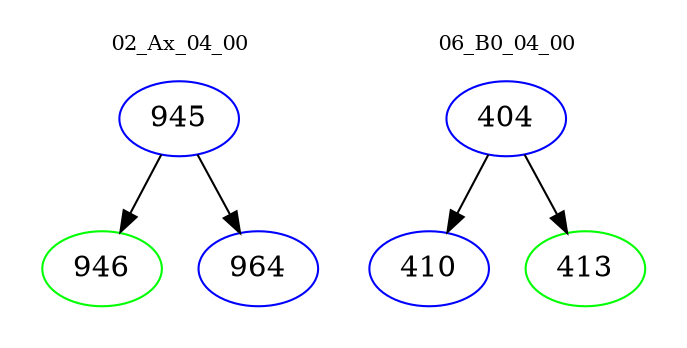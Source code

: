 digraph{
subgraph cluster_0 {
color = white
label = "02_Ax_04_00";
fontsize=10;
T0_945 [label="945", color="blue"]
T0_945 -> T0_946 [color="black"]
T0_946 [label="946", color="green"]
T0_945 -> T0_964 [color="black"]
T0_964 [label="964", color="blue"]
}
subgraph cluster_1 {
color = white
label = "06_B0_04_00";
fontsize=10;
T1_404 [label="404", color="blue"]
T1_404 -> T1_410 [color="black"]
T1_410 [label="410", color="blue"]
T1_404 -> T1_413 [color="black"]
T1_413 [label="413", color="green"]
}
}
